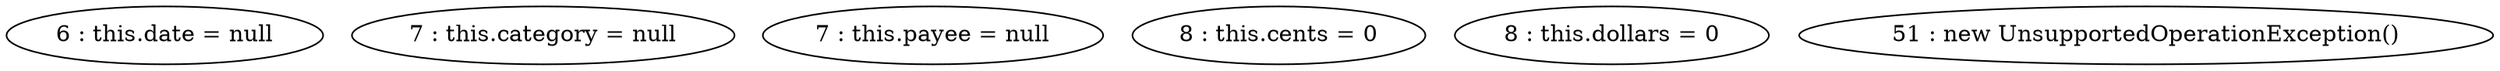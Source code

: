 digraph G {
"6 : this.date = null"
"7 : this.category = null"
"7 : this.payee = null"
"8 : this.cents = 0"
"8 : this.dollars = 0"
"51 : new UnsupportedOperationException()"
}